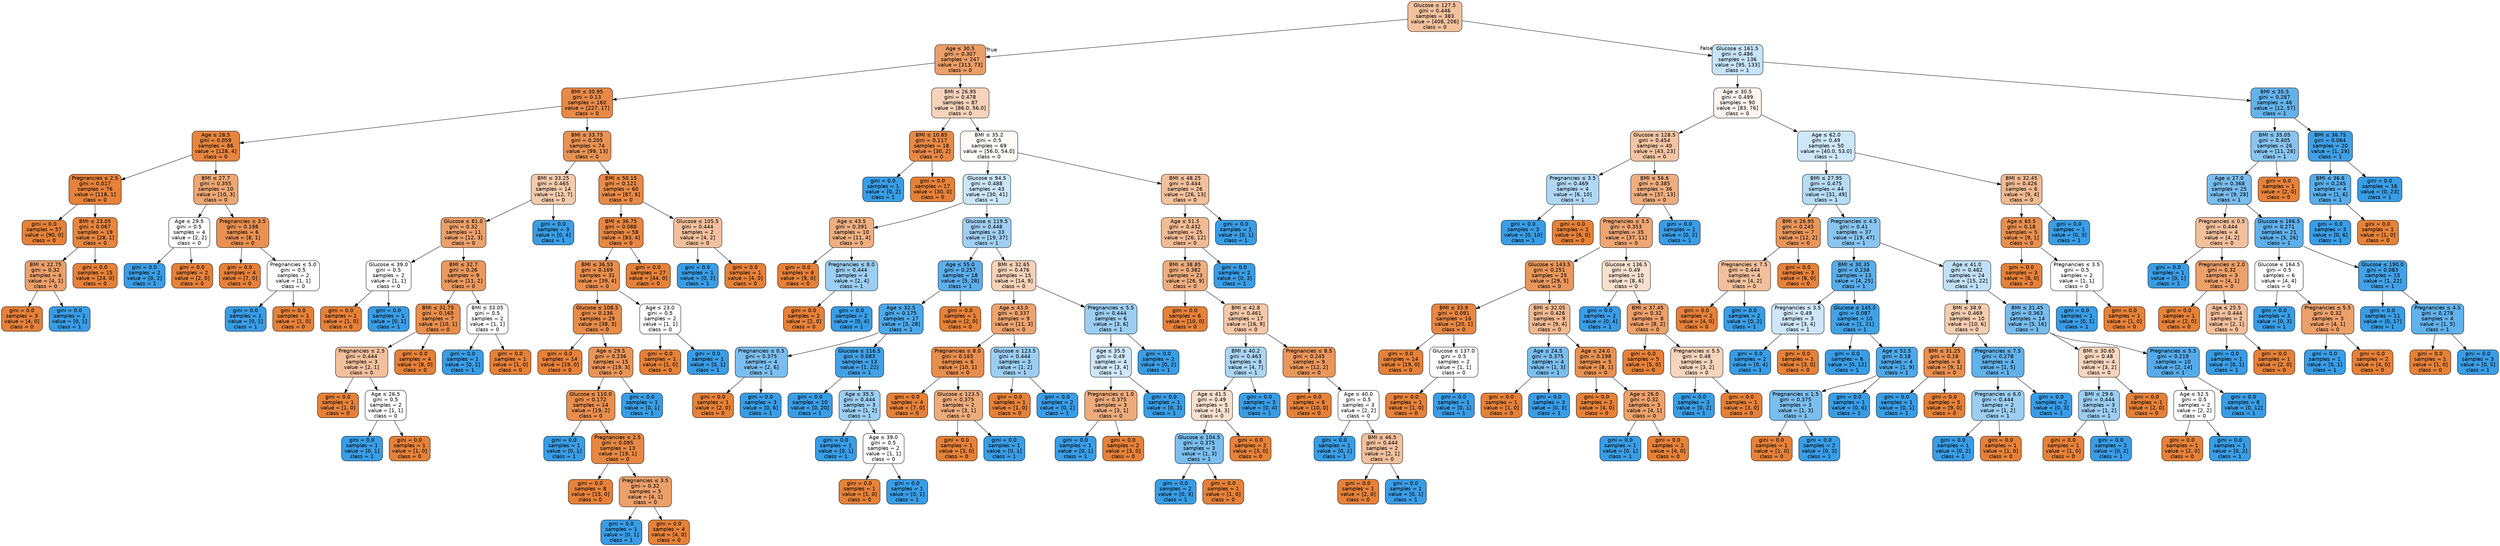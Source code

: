 digraph Tree {
node [shape=box, style="filled, rounded", color="black", fontname="helvetica"] ;
edge [fontname="helvetica"] ;
0 [label=<Glucose &le; 127.5<br/>gini = 0.446<br/>samples = 383<br/>value = [408, 206]<br/>class = 0>, fillcolor="#f2c19d"] ;
1 [label=<Age &le; 30.5<br/>gini = 0.307<br/>samples = 247<br/>value = [313, 73]<br/>class = 0>, fillcolor="#eb9e67"] ;
0 -> 1 [labeldistance=2.5, labelangle=45, headlabel="True"] ;
2 [label=<BMI &le; 30.95<br/>gini = 0.13<br/>samples = 160<br/>value = [227, 17]<br/>class = 0>, fillcolor="#e78a48"] ;
1 -> 2 ;
3 [label=<Age &le; 28.5<br/>gini = 0.059<br/>samples = 86<br/>value = [128, 4]<br/>class = 0>, fillcolor="#e6853f"] ;
2 -> 3 ;
4 [label=<Pregnancies &le; 2.5<br/>gini = 0.017<br/>samples = 76<br/>value = [118, 1]<br/>class = 0>, fillcolor="#e5823b"] ;
3 -> 4 ;
5 [label=<gini = 0.0<br/>samples = 57<br/>value = [90, 0]<br/>class = 0>, fillcolor="#e58139"] ;
4 -> 5 ;
6 [label=<BMI &le; 23.05<br/>gini = 0.067<br/>samples = 19<br/>value = [28, 1]<br/>class = 0>, fillcolor="#e68640"] ;
4 -> 6 ;
7 [label=<BMI &le; 22.75<br/>gini = 0.32<br/>samples = 4<br/>value = [4, 1]<br/>class = 0>, fillcolor="#eca06a"] ;
6 -> 7 ;
8 [label=<gini = 0.0<br/>samples = 3<br/>value = [4, 0]<br/>class = 0>, fillcolor="#e58139"] ;
7 -> 8 ;
9 [label=<gini = 0.0<br/>samples = 1<br/>value = [0, 1]<br/>class = 1>, fillcolor="#399de5"] ;
7 -> 9 ;
10 [label=<gini = 0.0<br/>samples = 15<br/>value = [24, 0]<br/>class = 0>, fillcolor="#e58139"] ;
6 -> 10 ;
11 [label=<BMI &le; 27.7<br/>gini = 0.355<br/>samples = 10<br/>value = [10, 3]<br/>class = 0>, fillcolor="#eda774"] ;
3 -> 11 ;
12 [label=<Age &le; 29.5<br/>gini = 0.5<br/>samples = 4<br/>value = [2, 2]<br/>class = 0>, fillcolor="#ffffff"] ;
11 -> 12 ;
13 [label=<gini = 0.0<br/>samples = 2<br/>value = [0, 2]<br/>class = 1>, fillcolor="#399de5"] ;
12 -> 13 ;
14 [label=<gini = 0.0<br/>samples = 2<br/>value = [2, 0]<br/>class = 0>, fillcolor="#e58139"] ;
12 -> 14 ;
15 [label=<Pregnancies &le; 3.5<br/>gini = 0.198<br/>samples = 6<br/>value = [8, 1]<br/>class = 0>, fillcolor="#e89152"] ;
11 -> 15 ;
16 [label=<gini = 0.0<br/>samples = 4<br/>value = [7, 0]<br/>class = 0>, fillcolor="#e58139"] ;
15 -> 16 ;
17 [label=<Pregnancies &le; 5.0<br/>gini = 0.5<br/>samples = 2<br/>value = [1, 1]<br/>class = 0>, fillcolor="#ffffff"] ;
15 -> 17 ;
18 [label=<gini = 0.0<br/>samples = 1<br/>value = [0, 1]<br/>class = 1>, fillcolor="#399de5"] ;
17 -> 18 ;
19 [label=<gini = 0.0<br/>samples = 1<br/>value = [1, 0]<br/>class = 0>, fillcolor="#e58139"] ;
17 -> 19 ;
20 [label=<BMI &le; 33.75<br/>gini = 0.205<br/>samples = 74<br/>value = [99, 13]<br/>class = 0>, fillcolor="#e89253"] ;
2 -> 20 ;
21 [label=<BMI &le; 33.25<br/>gini = 0.465<br/>samples = 14<br/>value = [12, 7]<br/>class = 0>, fillcolor="#f4caac"] ;
20 -> 21 ;
22 [label=<Glucose &le; 81.0<br/>gini = 0.32<br/>samples = 11<br/>value = [12, 3]<br/>class = 0>, fillcolor="#eca06a"] ;
21 -> 22 ;
23 [label=<Glucose &le; 39.0<br/>gini = 0.5<br/>samples = 2<br/>value = [1, 1]<br/>class = 0>, fillcolor="#ffffff"] ;
22 -> 23 ;
24 [label=<gini = 0.0<br/>samples = 1<br/>value = [1, 0]<br/>class = 0>, fillcolor="#e58139"] ;
23 -> 24 ;
25 [label=<gini = 0.0<br/>samples = 1<br/>value = [0, 1]<br/>class = 1>, fillcolor="#399de5"] ;
23 -> 25 ;
26 [label=<BMI &le; 32.7<br/>gini = 0.26<br/>samples = 9<br/>value = [11, 2]<br/>class = 0>, fillcolor="#ea985d"] ;
22 -> 26 ;
27 [label=<BMI &le; 31.75<br/>gini = 0.165<br/>samples = 7<br/>value = [10, 1]<br/>class = 0>, fillcolor="#e88e4d"] ;
26 -> 27 ;
28 [label=<Pregnancies &le; 2.5<br/>gini = 0.444<br/>samples = 3<br/>value = [2, 1]<br/>class = 0>, fillcolor="#f2c09c"] ;
27 -> 28 ;
29 [label=<gini = 0.0<br/>samples = 1<br/>value = [1, 0]<br/>class = 0>, fillcolor="#e58139"] ;
28 -> 29 ;
30 [label=<Age &le; 26.5<br/>gini = 0.5<br/>samples = 2<br/>value = [1, 1]<br/>class = 0>, fillcolor="#ffffff"] ;
28 -> 30 ;
31 [label=<gini = 0.0<br/>samples = 1<br/>value = [0, 1]<br/>class = 1>, fillcolor="#399de5"] ;
30 -> 31 ;
32 [label=<gini = 0.0<br/>samples = 1<br/>value = [1, 0]<br/>class = 0>, fillcolor="#e58139"] ;
30 -> 32 ;
33 [label=<gini = 0.0<br/>samples = 4<br/>value = [8, 0]<br/>class = 0>, fillcolor="#e58139"] ;
27 -> 33 ;
34 [label=<BMI &le; 33.05<br/>gini = 0.5<br/>samples = 2<br/>value = [1, 1]<br/>class = 0>, fillcolor="#ffffff"] ;
26 -> 34 ;
35 [label=<gini = 0.0<br/>samples = 1<br/>value = [0, 1]<br/>class = 1>, fillcolor="#399de5"] ;
34 -> 35 ;
36 [label=<gini = 0.0<br/>samples = 1<br/>value = [1, 0]<br/>class = 0>, fillcolor="#e58139"] ;
34 -> 36 ;
37 [label=<gini = 0.0<br/>samples = 3<br/>value = [0, 4]<br/>class = 1>, fillcolor="#399de5"] ;
21 -> 37 ;
38 [label=<BMI &le; 50.15<br/>gini = 0.121<br/>samples = 60<br/>value = [87, 6]<br/>class = 0>, fillcolor="#e78a47"] ;
20 -> 38 ;
39 [label=<BMI &le; 36.75<br/>gini = 0.088<br/>samples = 58<br/>value = [83, 4]<br/>class = 0>, fillcolor="#e68743"] ;
38 -> 39 ;
40 [label=<BMI &le; 36.55<br/>gini = 0.169<br/>samples = 31<br/>value = [39, 4]<br/>class = 0>, fillcolor="#e88e4d"] ;
39 -> 40 ;
41 [label=<Glucose &le; 108.5<br/>gini = 0.136<br/>samples = 29<br/>value = [38, 3]<br/>class = 0>, fillcolor="#e78b49"] ;
40 -> 41 ;
42 [label=<gini = 0.0<br/>samples = 14<br/>value = [19, 0]<br/>class = 0>, fillcolor="#e58139"] ;
41 -> 42 ;
43 [label=<Age &le; 29.5<br/>gini = 0.236<br/>samples = 15<br/>value = [19, 3]<br/>class = 0>, fillcolor="#e99558"] ;
41 -> 43 ;
44 [label=<Glucose &le; 110.0<br/>gini = 0.172<br/>samples = 14<br/>value = [19, 2]<br/>class = 0>, fillcolor="#e88e4e"] ;
43 -> 44 ;
45 [label=<gini = 0.0<br/>samples = 1<br/>value = [0, 1]<br/>class = 1>, fillcolor="#399de5"] ;
44 -> 45 ;
46 [label=<Pregnancies &le; 2.5<br/>gini = 0.095<br/>samples = 13<br/>value = [19, 1]<br/>class = 0>, fillcolor="#e68843"] ;
44 -> 46 ;
47 [label=<gini = 0.0<br/>samples = 8<br/>value = [15, 0]<br/>class = 0>, fillcolor="#e58139"] ;
46 -> 47 ;
48 [label=<Pregnancies &le; 3.5<br/>gini = 0.32<br/>samples = 5<br/>value = [4, 1]<br/>class = 0>, fillcolor="#eca06a"] ;
46 -> 48 ;
49 [label=<gini = 0.0<br/>samples = 1<br/>value = [0, 1]<br/>class = 1>, fillcolor="#399de5"] ;
48 -> 49 ;
50 [label=<gini = 0.0<br/>samples = 4<br/>value = [4, 0]<br/>class = 0>, fillcolor="#e58139"] ;
48 -> 50 ;
51 [label=<gini = 0.0<br/>samples = 1<br/>value = [0, 1]<br/>class = 1>, fillcolor="#399de5"] ;
43 -> 51 ;
52 [label=<Age &le; 23.0<br/>gini = 0.5<br/>samples = 2<br/>value = [1, 1]<br/>class = 0>, fillcolor="#ffffff"] ;
40 -> 52 ;
53 [label=<gini = 0.0<br/>samples = 1<br/>value = [1, 0]<br/>class = 0>, fillcolor="#e58139"] ;
52 -> 53 ;
54 [label=<gini = 0.0<br/>samples = 1<br/>value = [0, 1]<br/>class = 1>, fillcolor="#399de5"] ;
52 -> 54 ;
55 [label=<gini = 0.0<br/>samples = 27<br/>value = [44, 0]<br/>class = 0>, fillcolor="#e58139"] ;
39 -> 55 ;
56 [label=<Glucose &le; 105.5<br/>gini = 0.444<br/>samples = 2<br/>value = [4, 2]<br/>class = 0>, fillcolor="#f2c09c"] ;
38 -> 56 ;
57 [label=<gini = 0.0<br/>samples = 1<br/>value = [0, 2]<br/>class = 1>, fillcolor="#399de5"] ;
56 -> 57 ;
58 [label=<gini = 0.0<br/>samples = 1<br/>value = [4, 0]<br/>class = 0>, fillcolor="#e58139"] ;
56 -> 58 ;
59 [label=<BMI &le; 26.95<br/>gini = 0.478<br/>samples = 87<br/>value = [86.0, 56.0]<br/>class = 0>, fillcolor="#f6d3ba"] ;
1 -> 59 ;
60 [label=<BMI &le; 10.85<br/>gini = 0.117<br/>samples = 18<br/>value = [30, 2]<br/>class = 0>, fillcolor="#e78946"] ;
59 -> 60 ;
61 [label=<gini = 0.0<br/>samples = 1<br/>value = [0, 2]<br/>class = 1>, fillcolor="#399de5"] ;
60 -> 61 ;
62 [label=<gini = 0.0<br/>samples = 17<br/>value = [30, 0]<br/>class = 0>, fillcolor="#e58139"] ;
60 -> 62 ;
63 [label=<BMI &le; 35.2<br/>gini = 0.5<br/>samples = 69<br/>value = [56.0, 54.0]<br/>class = 0>, fillcolor="#fefaf8"] ;
59 -> 63 ;
64 [label=<Glucose &le; 94.5<br/>gini = 0.488<br/>samples = 43<br/>value = [30, 41]<br/>class = 1>, fillcolor="#cae5f8"] ;
63 -> 64 ;
65 [label=<Age &le; 43.5<br/>gini = 0.391<br/>samples = 10<br/>value = [11, 4]<br/>class = 0>, fillcolor="#eeaf81"] ;
64 -> 65 ;
66 [label=<gini = 0.0<br/>samples = 6<br/>value = [9, 0]<br/>class = 0>, fillcolor="#e58139"] ;
65 -> 66 ;
67 [label=<Pregnancies &le; 8.0<br/>gini = 0.444<br/>samples = 4<br/>value = [2, 4]<br/>class = 1>, fillcolor="#9ccef2"] ;
65 -> 67 ;
68 [label=<gini = 0.0<br/>samples = 2<br/>value = [2, 0]<br/>class = 0>, fillcolor="#e58139"] ;
67 -> 68 ;
69 [label=<gini = 0.0<br/>samples = 2<br/>value = [0, 4]<br/>class = 1>, fillcolor="#399de5"] ;
67 -> 69 ;
70 [label=<Glucose &le; 119.5<br/>gini = 0.448<br/>samples = 33<br/>value = [19, 37]<br/>class = 1>, fillcolor="#9fcff2"] ;
64 -> 70 ;
71 [label=<Age &le; 55.0<br/>gini = 0.257<br/>samples = 18<br/>value = [5, 28]<br/>class = 1>, fillcolor="#5caeea"] ;
70 -> 71 ;
72 [label=<Age &le; 32.5<br/>gini = 0.175<br/>samples = 17<br/>value = [3, 28]<br/>class = 1>, fillcolor="#4ea8e8"] ;
71 -> 72 ;
73 [label=<Pregnancies &le; 0.5<br/>gini = 0.375<br/>samples = 4<br/>value = [2, 6]<br/>class = 1>, fillcolor="#7bbeee"] ;
72 -> 73 ;
74 [label=<gini = 0.0<br/>samples = 1<br/>value = [2, 0]<br/>class = 0>, fillcolor="#e58139"] ;
73 -> 74 ;
75 [label=<gini = 0.0<br/>samples = 3<br/>value = [0, 6]<br/>class = 1>, fillcolor="#399de5"] ;
73 -> 75 ;
76 [label=<Glucose &le; 116.5<br/>gini = 0.083<br/>samples = 13<br/>value = [1, 22]<br/>class = 1>, fillcolor="#42a1e6"] ;
72 -> 76 ;
77 [label=<gini = 0.0<br/>samples = 10<br/>value = [0, 20]<br/>class = 1>, fillcolor="#399de5"] ;
76 -> 77 ;
78 [label=<Age &le; 35.5<br/>gini = 0.444<br/>samples = 3<br/>value = [1, 2]<br/>class = 1>, fillcolor="#9ccef2"] ;
76 -> 78 ;
79 [label=<gini = 0.0<br/>samples = 1<br/>value = [0, 1]<br/>class = 1>, fillcolor="#399de5"] ;
78 -> 79 ;
80 [label=<Age &le; 39.0<br/>gini = 0.5<br/>samples = 2<br/>value = [1, 1]<br/>class = 0>, fillcolor="#ffffff"] ;
78 -> 80 ;
81 [label=<gini = 0.0<br/>samples = 1<br/>value = [1, 0]<br/>class = 0>, fillcolor="#e58139"] ;
80 -> 81 ;
82 [label=<gini = 0.0<br/>samples = 1<br/>value = [0, 1]<br/>class = 1>, fillcolor="#399de5"] ;
80 -> 82 ;
83 [label=<gini = 0.0<br/>samples = 1<br/>value = [2, 0]<br/>class = 0>, fillcolor="#e58139"] ;
71 -> 83 ;
84 [label=<BMI &le; 32.65<br/>gini = 0.476<br/>samples = 15<br/>value = [14, 9]<br/>class = 0>, fillcolor="#f6d2b8"] ;
70 -> 84 ;
85 [label=<Age &le; 43.0<br/>gini = 0.337<br/>samples = 9<br/>value = [11, 3]<br/>class = 0>, fillcolor="#eca36f"] ;
84 -> 85 ;
86 [label=<Pregnancies &le; 8.0<br/>gini = 0.165<br/>samples = 6<br/>value = [10, 1]<br/>class = 0>, fillcolor="#e88e4d"] ;
85 -> 86 ;
87 [label=<gini = 0.0<br/>samples = 4<br/>value = [7, 0]<br/>class = 0>, fillcolor="#e58139"] ;
86 -> 87 ;
88 [label=<Glucose &le; 123.5<br/>gini = 0.375<br/>samples = 2<br/>value = [3, 1]<br/>class = 0>, fillcolor="#eeab7b"] ;
86 -> 88 ;
89 [label=<gini = 0.0<br/>samples = 1<br/>value = [3, 0]<br/>class = 0>, fillcolor="#e58139"] ;
88 -> 89 ;
90 [label=<gini = 0.0<br/>samples = 1<br/>value = [0, 1]<br/>class = 1>, fillcolor="#399de5"] ;
88 -> 90 ;
91 [label=<Glucose &le; 123.5<br/>gini = 0.444<br/>samples = 3<br/>value = [1, 2]<br/>class = 1>, fillcolor="#9ccef2"] ;
85 -> 91 ;
92 [label=<gini = 0.0<br/>samples = 1<br/>value = [1, 0]<br/>class = 0>, fillcolor="#e58139"] ;
91 -> 92 ;
93 [label=<gini = 0.0<br/>samples = 2<br/>value = [0, 2]<br/>class = 1>, fillcolor="#399de5"] ;
91 -> 93 ;
94 [label=<Pregnancies &le; 5.5<br/>gini = 0.444<br/>samples = 6<br/>value = [3, 6]<br/>class = 1>, fillcolor="#9ccef2"] ;
84 -> 94 ;
95 [label=<Age &le; 35.5<br/>gini = 0.49<br/>samples = 4<br/>value = [3, 4]<br/>class = 1>, fillcolor="#cee6f8"] ;
94 -> 95 ;
96 [label=<Pregnancies &le; 1.0<br/>gini = 0.375<br/>samples = 3<br/>value = [3, 1]<br/>class = 0>, fillcolor="#eeab7b"] ;
95 -> 96 ;
97 [label=<gini = 0.0<br/>samples = 1<br/>value = [0, 1]<br/>class = 1>, fillcolor="#399de5"] ;
96 -> 97 ;
98 [label=<gini = 0.0<br/>samples = 2<br/>value = [3, 0]<br/>class = 0>, fillcolor="#e58139"] ;
96 -> 98 ;
99 [label=<gini = 0.0<br/>samples = 1<br/>value = [0, 3]<br/>class = 1>, fillcolor="#399de5"] ;
95 -> 99 ;
100 [label=<gini = 0.0<br/>samples = 2<br/>value = [0, 2]<br/>class = 1>, fillcolor="#399de5"] ;
94 -> 100 ;
101 [label=<BMI &le; 48.25<br/>gini = 0.444<br/>samples = 26<br/>value = [26, 13]<br/>class = 0>, fillcolor="#f2c09c"] ;
63 -> 101 ;
102 [label=<Age &le; 51.5<br/>gini = 0.432<br/>samples = 25<br/>value = [26, 12]<br/>class = 0>, fillcolor="#f1bb94"] ;
101 -> 102 ;
103 [label=<BMI &le; 38.85<br/>gini = 0.382<br/>samples = 23<br/>value = [26, 9]<br/>class = 0>, fillcolor="#eead7e"] ;
102 -> 103 ;
104 [label=<gini = 0.0<br/>samples = 6<br/>value = [10, 0]<br/>class = 0>, fillcolor="#e58139"] ;
103 -> 104 ;
105 [label=<BMI &le; 42.8<br/>gini = 0.461<br/>samples = 17<br/>value = [16, 9]<br/>class = 0>, fillcolor="#f4c8a8"] ;
103 -> 105 ;
106 [label=<BMI &le; 40.2<br/>gini = 0.463<br/>samples = 8<br/>value = [4, 7]<br/>class = 1>, fillcolor="#aad5f4"] ;
105 -> 106 ;
107 [label=<Age &le; 41.5<br/>gini = 0.49<br/>samples = 5<br/>value = [4, 3]<br/>class = 0>, fillcolor="#f8e0ce"] ;
106 -> 107 ;
108 [label=<Glucose &le; 104.5<br/>gini = 0.375<br/>samples = 3<br/>value = [1, 3]<br/>class = 1>, fillcolor="#7bbeee"] ;
107 -> 108 ;
109 [label=<gini = 0.0<br/>samples = 2<br/>value = [0, 3]<br/>class = 1>, fillcolor="#399de5"] ;
108 -> 109 ;
110 [label=<gini = 0.0<br/>samples = 1<br/>value = [1, 0]<br/>class = 0>, fillcolor="#e58139"] ;
108 -> 110 ;
111 [label=<gini = 0.0<br/>samples = 2<br/>value = [3, 0]<br/>class = 0>, fillcolor="#e58139"] ;
107 -> 111 ;
112 [label=<gini = 0.0<br/>samples = 3<br/>value = [0, 4]<br/>class = 1>, fillcolor="#399de5"] ;
106 -> 112 ;
113 [label=<Pregnancies &le; 8.5<br/>gini = 0.245<br/>samples = 9<br/>value = [12, 2]<br/>class = 0>, fillcolor="#e9965a"] ;
105 -> 113 ;
114 [label=<gini = 0.0<br/>samples = 6<br/>value = [10, 0]<br/>class = 0>, fillcolor="#e58139"] ;
113 -> 114 ;
115 [label=<Age &le; 40.0<br/>gini = 0.5<br/>samples = 3<br/>value = [2, 2]<br/>class = 0>, fillcolor="#ffffff"] ;
113 -> 115 ;
116 [label=<gini = 0.0<br/>samples = 1<br/>value = [0, 1]<br/>class = 1>, fillcolor="#399de5"] ;
115 -> 116 ;
117 [label=<BMI &le; 46.5<br/>gini = 0.444<br/>samples = 2<br/>value = [2, 1]<br/>class = 0>, fillcolor="#f2c09c"] ;
115 -> 117 ;
118 [label=<gini = 0.0<br/>samples = 1<br/>value = [2, 0]<br/>class = 0>, fillcolor="#e58139"] ;
117 -> 118 ;
119 [label=<gini = 0.0<br/>samples = 1<br/>value = [0, 1]<br/>class = 1>, fillcolor="#399de5"] ;
117 -> 119 ;
120 [label=<gini = 0.0<br/>samples = 2<br/>value = [0, 3]<br/>class = 1>, fillcolor="#399de5"] ;
102 -> 120 ;
121 [label=<gini = 0.0<br/>samples = 1<br/>value = [0, 1]<br/>class = 1>, fillcolor="#399de5"] ;
101 -> 121 ;
122 [label=<Glucose &le; 161.5<br/>gini = 0.486<br/>samples = 136<br/>value = [95, 133]<br/>class = 1>, fillcolor="#c6e3f8"] ;
0 -> 122 [labeldistance=2.5, labelangle=-45, headlabel="False"] ;
123 [label=<Age &le; 30.5<br/>gini = 0.499<br/>samples = 90<br/>value = [83, 76]<br/>class = 0>, fillcolor="#fdf4ee"] ;
122 -> 123 ;
124 [label=<Glucose &le; 128.5<br/>gini = 0.454<br/>samples = 40<br/>value = [43, 23]<br/>class = 0>, fillcolor="#f3c4a3"] ;
123 -> 124 ;
125 [label=<Pregnancies &le; 3.5<br/>gini = 0.469<br/>samples = 4<br/>value = [6, 10]<br/>class = 1>, fillcolor="#b0d8f5"] ;
124 -> 125 ;
126 [label=<gini = 0.0<br/>samples = 3<br/>value = [0, 10]<br/>class = 1>, fillcolor="#399de5"] ;
125 -> 126 ;
127 [label=<gini = 0.0<br/>samples = 1<br/>value = [6, 0]<br/>class = 0>, fillcolor="#e58139"] ;
125 -> 127 ;
128 [label=<BMI &le; 56.6<br/>gini = 0.385<br/>samples = 36<br/>value = [37, 13]<br/>class = 0>, fillcolor="#eead7f"] ;
124 -> 128 ;
129 [label=<Pregnancies &le; 3.5<br/>gini = 0.353<br/>samples = 35<br/>value = [37, 11]<br/>class = 0>, fillcolor="#eda674"] ;
128 -> 129 ;
130 [label=<Glucose &le; 143.5<br/>gini = 0.251<br/>samples = 25<br/>value = [29, 5]<br/>class = 0>, fillcolor="#e9975b"] ;
129 -> 130 ;
131 [label=<BMI &le; 33.9<br/>gini = 0.091<br/>samples = 16<br/>value = [20, 1]<br/>class = 0>, fillcolor="#e68743"] ;
130 -> 131 ;
132 [label=<gini = 0.0<br/>samples = 14<br/>value = [19, 0]<br/>class = 0>, fillcolor="#e58139"] ;
131 -> 132 ;
133 [label=<Glucose &le; 137.0<br/>gini = 0.5<br/>samples = 2<br/>value = [1, 1]<br/>class = 0>, fillcolor="#ffffff"] ;
131 -> 133 ;
134 [label=<gini = 0.0<br/>samples = 1<br/>value = [1, 0]<br/>class = 0>, fillcolor="#e58139"] ;
133 -> 134 ;
135 [label=<gini = 0.0<br/>samples = 1<br/>value = [0, 1]<br/>class = 1>, fillcolor="#399de5"] ;
133 -> 135 ;
136 [label=<BMI &le; 32.05<br/>gini = 0.426<br/>samples = 9<br/>value = [9, 4]<br/>class = 0>, fillcolor="#f1b991"] ;
130 -> 136 ;
137 [label=<Age &le; 24.5<br/>gini = 0.375<br/>samples = 4<br/>value = [1, 3]<br/>class = 1>, fillcolor="#7bbeee"] ;
136 -> 137 ;
138 [label=<gini = 0.0<br/>samples = 1<br/>value = [1, 0]<br/>class = 0>, fillcolor="#e58139"] ;
137 -> 138 ;
139 [label=<gini = 0.0<br/>samples = 3<br/>value = [0, 3]<br/>class = 1>, fillcolor="#399de5"] ;
137 -> 139 ;
140 [label=<Age &le; 24.0<br/>gini = 0.198<br/>samples = 5<br/>value = [8, 1]<br/>class = 0>, fillcolor="#e89152"] ;
136 -> 140 ;
141 [label=<gini = 0.0<br/>samples = 2<br/>value = [4, 0]<br/>class = 0>, fillcolor="#e58139"] ;
140 -> 141 ;
142 [label=<Age &le; 26.0<br/>gini = 0.32<br/>samples = 3<br/>value = [4, 1]<br/>class = 0>, fillcolor="#eca06a"] ;
140 -> 142 ;
143 [label=<gini = 0.0<br/>samples = 1<br/>value = [0, 1]<br/>class = 1>, fillcolor="#399de5"] ;
142 -> 143 ;
144 [label=<gini = 0.0<br/>samples = 2<br/>value = [4, 0]<br/>class = 0>, fillcolor="#e58139"] ;
142 -> 144 ;
145 [label=<Glucose &le; 136.5<br/>gini = 0.49<br/>samples = 10<br/>value = [8, 6]<br/>class = 0>, fillcolor="#f8e0ce"] ;
129 -> 145 ;
146 [label=<gini = 0.0<br/>samples = 2<br/>value = [0, 4]<br/>class = 1>, fillcolor="#399de5"] ;
145 -> 146 ;
147 [label=<BMI &le; 37.45<br/>gini = 0.32<br/>samples = 8<br/>value = [8, 2]<br/>class = 0>, fillcolor="#eca06a"] ;
145 -> 147 ;
148 [label=<gini = 0.0<br/>samples = 5<br/>value = [5, 0]<br/>class = 0>, fillcolor="#e58139"] ;
147 -> 148 ;
149 [label=<Pregnancies &le; 5.5<br/>gini = 0.48<br/>samples = 3<br/>value = [3, 2]<br/>class = 0>, fillcolor="#f6d5bd"] ;
147 -> 149 ;
150 [label=<gini = 0.0<br/>samples = 2<br/>value = [0, 2]<br/>class = 1>, fillcolor="#399de5"] ;
149 -> 150 ;
151 [label=<gini = 0.0<br/>samples = 1<br/>value = [3, 0]<br/>class = 0>, fillcolor="#e58139"] ;
149 -> 151 ;
152 [label=<gini = 0.0<br/>samples = 1<br/>value = [0, 2]<br/>class = 1>, fillcolor="#399de5"] ;
128 -> 152 ;
153 [label=<Age &le; 62.0<br/>gini = 0.49<br/>samples = 50<br/>value = [40.0, 53.0]<br/>class = 1>, fillcolor="#cee7f9"] ;
123 -> 153 ;
154 [label=<BMI &le; 27.95<br/>gini = 0.475<br/>samples = 44<br/>value = [31, 49]<br/>class = 1>, fillcolor="#b6dbf5"] ;
153 -> 154 ;
155 [label=<BMI &le; 26.95<br/>gini = 0.245<br/>samples = 7<br/>value = [12, 2]<br/>class = 0>, fillcolor="#e9965a"] ;
154 -> 155 ;
156 [label=<Pregnancies &le; 7.5<br/>gini = 0.444<br/>samples = 4<br/>value = [4, 2]<br/>class = 0>, fillcolor="#f2c09c"] ;
155 -> 156 ;
157 [label=<gini = 0.0<br/>samples = 2<br/>value = [4, 0]<br/>class = 0>, fillcolor="#e58139"] ;
156 -> 157 ;
158 [label=<gini = 0.0<br/>samples = 2<br/>value = [0, 2]<br/>class = 1>, fillcolor="#399de5"] ;
156 -> 158 ;
159 [label=<gini = 0.0<br/>samples = 3<br/>value = [8, 0]<br/>class = 0>, fillcolor="#e58139"] ;
155 -> 159 ;
160 [label=<Pregnancies &le; 4.5<br/>gini = 0.41<br/>samples = 37<br/>value = [19, 47]<br/>class = 1>, fillcolor="#89c5f0"] ;
154 -> 160 ;
161 [label=<BMI &le; 30.35<br/>gini = 0.238<br/>samples = 13<br/>value = [4, 25]<br/>class = 1>, fillcolor="#59ade9"] ;
160 -> 161 ;
162 [label=<Pregnancies &le; 3.5<br/>gini = 0.49<br/>samples = 3<br/>value = [3, 4]<br/>class = 1>, fillcolor="#cee6f8"] ;
161 -> 162 ;
163 [label=<gini = 0.0<br/>samples = 2<br/>value = [0, 4]<br/>class = 1>, fillcolor="#399de5"] ;
162 -> 163 ;
164 [label=<gini = 0.0<br/>samples = 1<br/>value = [3, 0]<br/>class = 0>, fillcolor="#e58139"] ;
162 -> 164 ;
165 [label=<Glucose &le; 145.5<br/>gini = 0.087<br/>samples = 10<br/>value = [1, 21]<br/>class = 1>, fillcolor="#42a2e6"] ;
161 -> 165 ;
166 [label=<gini = 0.0<br/>samples = 6<br/>value = [0, 12]<br/>class = 1>, fillcolor="#399de5"] ;
165 -> 166 ;
167 [label=<Age &le; 52.5<br/>gini = 0.18<br/>samples = 4<br/>value = [1, 9]<br/>class = 1>, fillcolor="#4fa8e8"] ;
165 -> 167 ;
168 [label=<Pregnancies &le; 1.5<br/>gini = 0.375<br/>samples = 3<br/>value = [1, 3]<br/>class = 1>, fillcolor="#7bbeee"] ;
167 -> 168 ;
169 [label=<gini = 0.0<br/>samples = 1<br/>value = [1, 0]<br/>class = 0>, fillcolor="#e58139"] ;
168 -> 169 ;
170 [label=<gini = 0.0<br/>samples = 2<br/>value = [0, 3]<br/>class = 1>, fillcolor="#399de5"] ;
168 -> 170 ;
171 [label=<gini = 0.0<br/>samples = 1<br/>value = [0, 6]<br/>class = 1>, fillcolor="#399de5"] ;
167 -> 171 ;
172 [label=<Age &le; 41.0<br/>gini = 0.482<br/>samples = 24<br/>value = [15, 22]<br/>class = 1>, fillcolor="#c0e0f7"] ;
160 -> 172 ;
173 [label=<BMI &le; 38.9<br/>gini = 0.469<br/>samples = 10<br/>value = [10, 6]<br/>class = 0>, fillcolor="#f5cdb0"] ;
172 -> 173 ;
174 [label=<BMI &le; 31.25<br/>gini = 0.18<br/>samples = 6<br/>value = [9, 1]<br/>class = 0>, fillcolor="#e88f4f"] ;
173 -> 174 ;
175 [label=<gini = 0.0<br/>samples = 1<br/>value = [0, 1]<br/>class = 1>, fillcolor="#399de5"] ;
174 -> 175 ;
176 [label=<gini = 0.0<br/>samples = 5<br/>value = [9, 0]<br/>class = 0>, fillcolor="#e58139"] ;
174 -> 176 ;
177 [label=<Pregnancies &le; 7.5<br/>gini = 0.278<br/>samples = 4<br/>value = [1, 5]<br/>class = 1>, fillcolor="#61b1ea"] ;
173 -> 177 ;
178 [label=<Pregnancies &le; 6.0<br/>gini = 0.444<br/>samples = 2<br/>value = [1, 2]<br/>class = 1>, fillcolor="#9ccef2"] ;
177 -> 178 ;
179 [label=<gini = 0.0<br/>samples = 1<br/>value = [0, 2]<br/>class = 1>, fillcolor="#399de5"] ;
178 -> 179 ;
180 [label=<gini = 0.0<br/>samples = 1<br/>value = [1, 0]<br/>class = 0>, fillcolor="#e58139"] ;
178 -> 180 ;
181 [label=<gini = 0.0<br/>samples = 2<br/>value = [0, 3]<br/>class = 1>, fillcolor="#399de5"] ;
177 -> 181 ;
182 [label=<BMI &le; 31.45<br/>gini = 0.363<br/>samples = 14<br/>value = [5, 16]<br/>class = 1>, fillcolor="#77bced"] ;
172 -> 182 ;
183 [label=<BMI &le; 30.65<br/>gini = 0.48<br/>samples = 4<br/>value = [3, 2]<br/>class = 0>, fillcolor="#f6d5bd"] ;
182 -> 183 ;
184 [label=<BMI &le; 29.6<br/>gini = 0.444<br/>samples = 3<br/>value = [1, 2]<br/>class = 1>, fillcolor="#9ccef2"] ;
183 -> 184 ;
185 [label=<gini = 0.0<br/>samples = 1<br/>value = [1, 0]<br/>class = 0>, fillcolor="#e58139"] ;
184 -> 185 ;
186 [label=<gini = 0.0<br/>samples = 2<br/>value = [0, 2]<br/>class = 1>, fillcolor="#399de5"] ;
184 -> 186 ;
187 [label=<gini = 0.0<br/>samples = 1<br/>value = [2, 0]<br/>class = 0>, fillcolor="#e58139"] ;
183 -> 187 ;
188 [label=<Pregnancies &le; 5.5<br/>gini = 0.219<br/>samples = 10<br/>value = [2, 14]<br/>class = 1>, fillcolor="#55abe9"] ;
182 -> 188 ;
189 [label=<Age &le; 52.5<br/>gini = 0.5<br/>samples = 2<br/>value = [2, 2]<br/>class = 0>, fillcolor="#ffffff"] ;
188 -> 189 ;
190 [label=<gini = 0.0<br/>samples = 1<br/>value = [2, 0]<br/>class = 0>, fillcolor="#e58139"] ;
189 -> 190 ;
191 [label=<gini = 0.0<br/>samples = 1<br/>value = [0, 2]<br/>class = 1>, fillcolor="#399de5"] ;
189 -> 191 ;
192 [label=<gini = 0.0<br/>samples = 8<br/>value = [0, 12]<br/>class = 1>, fillcolor="#399de5"] ;
188 -> 192 ;
193 [label=<BMI &le; 32.45<br/>gini = 0.426<br/>samples = 6<br/>value = [9, 4]<br/>class = 0>, fillcolor="#f1b991"] ;
153 -> 193 ;
194 [label=<Age &le; 65.5<br/>gini = 0.18<br/>samples = 5<br/>value = [9, 1]<br/>class = 0>, fillcolor="#e88f4f"] ;
193 -> 194 ;
195 [label=<gini = 0.0<br/>samples = 3<br/>value = [8, 0]<br/>class = 0>, fillcolor="#e58139"] ;
194 -> 195 ;
196 [label=<Pregnancies &le; 3.5<br/>gini = 0.5<br/>samples = 2<br/>value = [1, 1]<br/>class = 0>, fillcolor="#ffffff"] ;
194 -> 196 ;
197 [label=<gini = 0.0<br/>samples = 1<br/>value = [0, 1]<br/>class = 1>, fillcolor="#399de5"] ;
196 -> 197 ;
198 [label=<gini = 0.0<br/>samples = 1<br/>value = [1, 0]<br/>class = 0>, fillcolor="#e58139"] ;
196 -> 198 ;
199 [label=<gini = 0.0<br/>samples = 1<br/>value = [0, 3]<br/>class = 1>, fillcolor="#399de5"] ;
193 -> 199 ;
200 [label=<BMI &le; 35.5<br/>gini = 0.287<br/>samples = 46<br/>value = [12, 57]<br/>class = 1>, fillcolor="#63b2ea"] ;
122 -> 200 ;
201 [label=<BMI &le; 35.05<br/>gini = 0.405<br/>samples = 26<br/>value = [11, 28]<br/>class = 1>, fillcolor="#87c4ef"] ;
200 -> 201 ;
202 [label=<Age &le; 27.0<br/>gini = 0.368<br/>samples = 25<br/>value = [9, 28]<br/>class = 1>, fillcolor="#79bced"] ;
201 -> 202 ;
203 [label=<Pregnancies &le; 0.5<br/>gini = 0.444<br/>samples = 4<br/>value = [4, 2]<br/>class = 0>, fillcolor="#f2c09c"] ;
202 -> 203 ;
204 [label=<gini = 0.0<br/>samples = 1<br/>value = [0, 1]<br/>class = 1>, fillcolor="#399de5"] ;
203 -> 204 ;
205 [label=<Pregnancies &le; 2.0<br/>gini = 0.32<br/>samples = 3<br/>value = [4, 1]<br/>class = 0>, fillcolor="#eca06a"] ;
203 -> 205 ;
206 [label=<gini = 0.0<br/>samples = 1<br/>value = [2, 0]<br/>class = 0>, fillcolor="#e58139"] ;
205 -> 206 ;
207 [label=<Age &le; 25.5<br/>gini = 0.444<br/>samples = 2<br/>value = [2, 1]<br/>class = 0>, fillcolor="#f2c09c"] ;
205 -> 207 ;
208 [label=<gini = 0.0<br/>samples = 1<br/>value = [0, 1]<br/>class = 1>, fillcolor="#399de5"] ;
207 -> 208 ;
209 [label=<gini = 0.0<br/>samples = 1<br/>value = [2, 0]<br/>class = 0>, fillcolor="#e58139"] ;
207 -> 209 ;
210 [label=<Glucose &le; 166.5<br/>gini = 0.271<br/>samples = 21<br/>value = [5, 26]<br/>class = 1>, fillcolor="#5fb0ea"] ;
202 -> 210 ;
211 [label=<Glucose &le; 164.5<br/>gini = 0.5<br/>samples = 6<br/>value = [4, 4]<br/>class = 0>, fillcolor="#ffffff"] ;
210 -> 211 ;
212 [label=<gini = 0.0<br/>samples = 3<br/>value = [0, 3]<br/>class = 1>, fillcolor="#399de5"] ;
211 -> 212 ;
213 [label=<Pregnancies &le; 5.5<br/>gini = 0.32<br/>samples = 3<br/>value = [4, 1]<br/>class = 0>, fillcolor="#eca06a"] ;
211 -> 213 ;
214 [label=<gini = 0.0<br/>samples = 1<br/>value = [0, 1]<br/>class = 1>, fillcolor="#399de5"] ;
213 -> 214 ;
215 [label=<gini = 0.0<br/>samples = 2<br/>value = [4, 0]<br/>class = 0>, fillcolor="#e58139"] ;
213 -> 215 ;
216 [label=<Glucose &le; 190.0<br/>gini = 0.083<br/>samples = 15<br/>value = [1, 22]<br/>class = 1>, fillcolor="#42a1e6"] ;
210 -> 216 ;
217 [label=<gini = 0.0<br/>samples = 11<br/>value = [0, 17]<br/>class = 1>, fillcolor="#399de5"] ;
216 -> 217 ;
218 [label=<Pregnancies &le; 4.5<br/>gini = 0.278<br/>samples = 4<br/>value = [1, 5]<br/>class = 1>, fillcolor="#61b1ea"] ;
216 -> 218 ;
219 [label=<gini = 0.0<br/>samples = 1<br/>value = [1, 0]<br/>class = 0>, fillcolor="#e58139"] ;
218 -> 219 ;
220 [label=<gini = 0.0<br/>samples = 3<br/>value = [0, 5]<br/>class = 1>, fillcolor="#399de5"] ;
218 -> 220 ;
221 [label=<gini = 0.0<br/>samples = 1<br/>value = [2, 0]<br/>class = 0>, fillcolor="#e58139"] ;
201 -> 221 ;
222 [label=<BMI &le; 36.75<br/>gini = 0.064<br/>samples = 20<br/>value = [1, 29]<br/>class = 1>, fillcolor="#40a0e6"] ;
200 -> 222 ;
223 [label=<BMI &le; 36.6<br/>gini = 0.245<br/>samples = 4<br/>value = [1, 6]<br/>class = 1>, fillcolor="#5aade9"] ;
222 -> 223 ;
224 [label=<gini = 0.0<br/>samples = 3<br/>value = [0, 6]<br/>class = 1>, fillcolor="#399de5"] ;
223 -> 224 ;
225 [label=<gini = 0.0<br/>samples = 1<br/>value = [1, 0]<br/>class = 0>, fillcolor="#e58139"] ;
223 -> 225 ;
226 [label=<gini = 0.0<br/>samples = 16<br/>value = [0, 23]<br/>class = 1>, fillcolor="#399de5"] ;
222 -> 226 ;
}